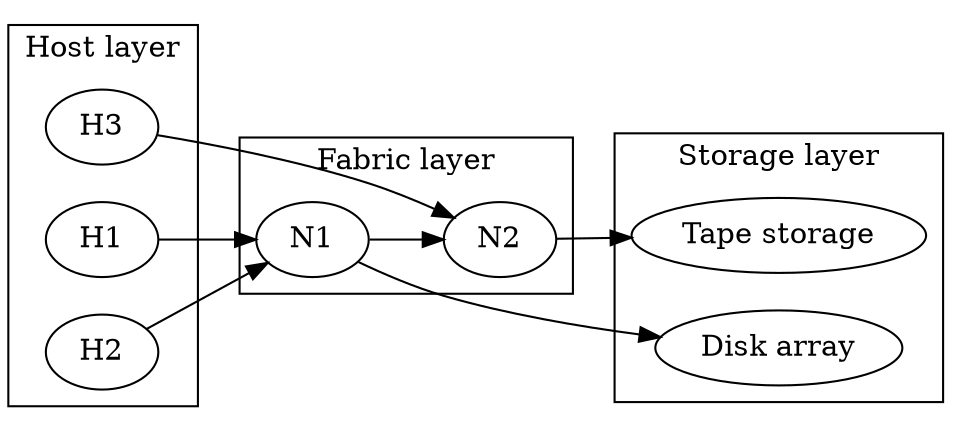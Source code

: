 digraph G {

	rankdir=LR;

	subgraph cluster_hosts {
	label="Host layer";
	H1;
	H2;
	H3;
	}

	subgraph cluster_fabric {
	label="Fabric layer";
	rankdir=LR;
	N1;
	N2;
	}

	subgraph cluster_storage {
	label="Storage layer";
	S1 [label="Disk array"];
	S2 [label="Tape storage"];
	}

	H1->N1;
	H2->N1;
	H3->N2;
	N1->N2;
	N1->S1;
	N2->S2;

}